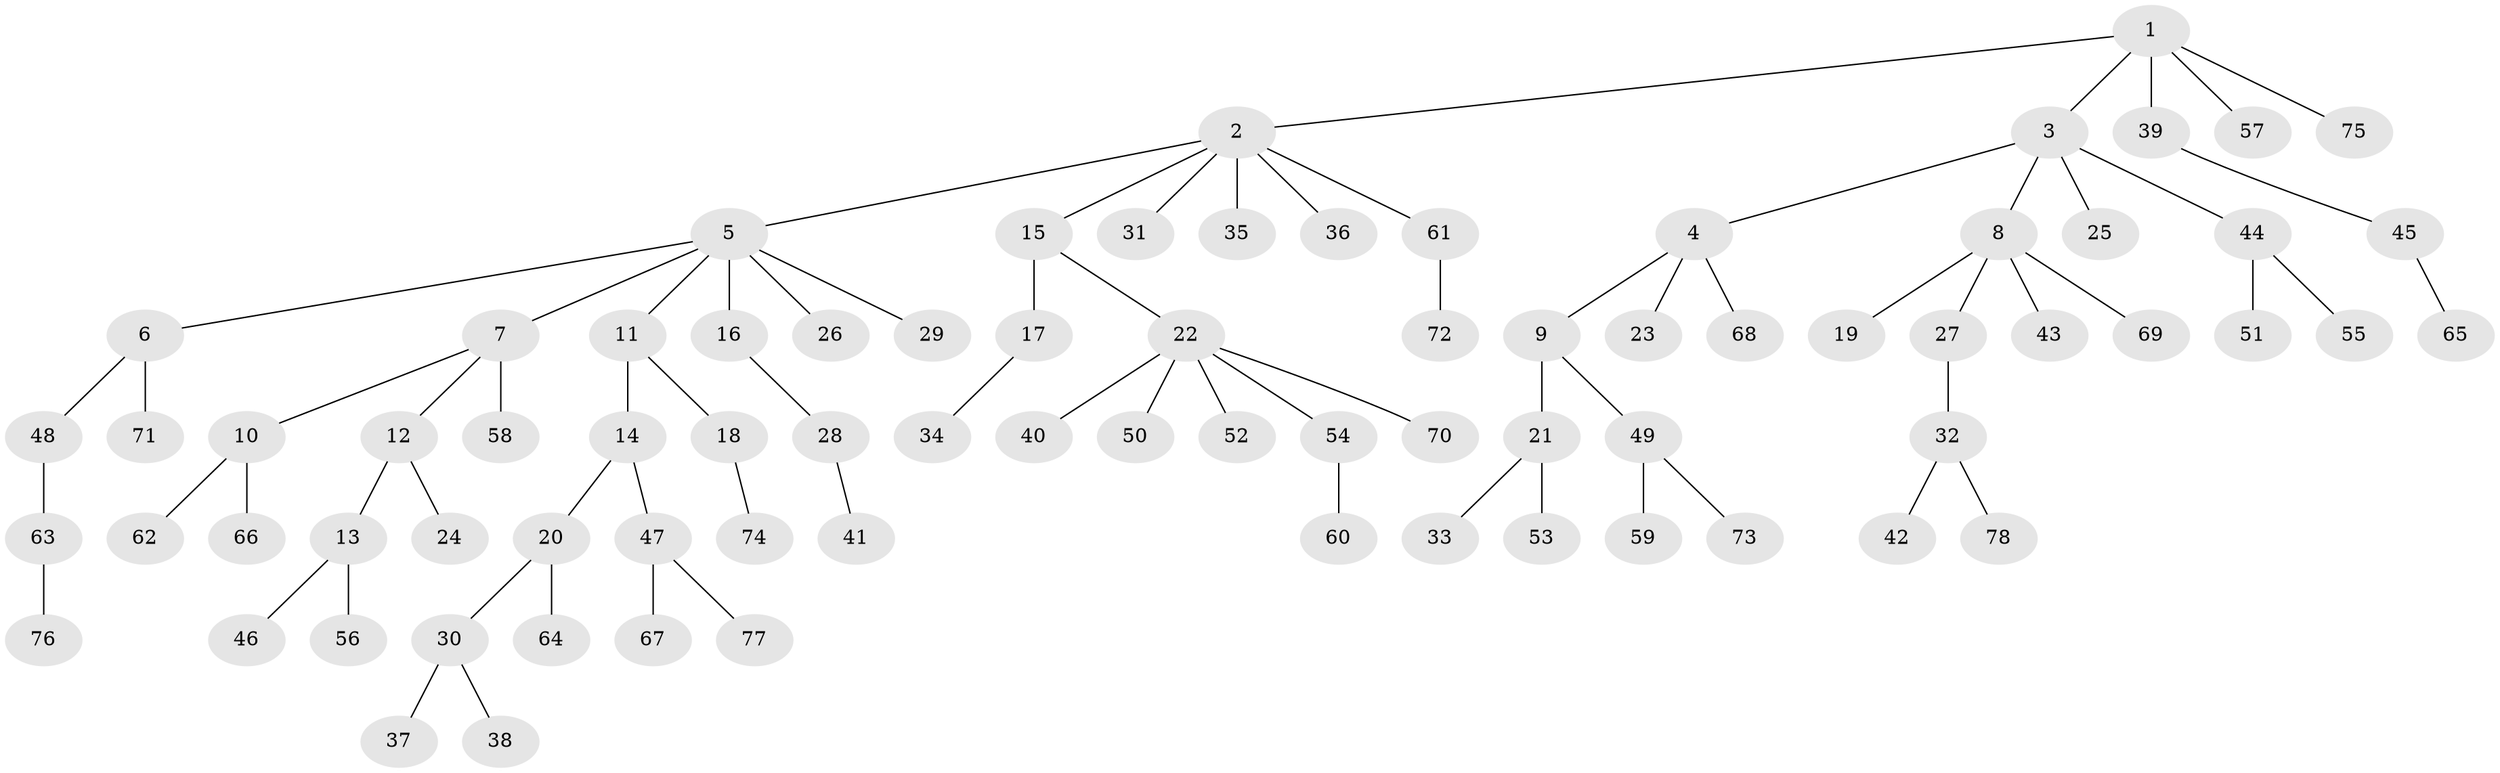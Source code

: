 // coarse degree distribution, {3: 0.08333333333333333, 4: 0.16666666666666666, 2: 0.25, 1: 0.5}
// Generated by graph-tools (version 1.1) at 2025/51/03/04/25 22:51:49]
// undirected, 78 vertices, 77 edges
graph export_dot {
  node [color=gray90,style=filled];
  1;
  2;
  3;
  4;
  5;
  6;
  7;
  8;
  9;
  10;
  11;
  12;
  13;
  14;
  15;
  16;
  17;
  18;
  19;
  20;
  21;
  22;
  23;
  24;
  25;
  26;
  27;
  28;
  29;
  30;
  31;
  32;
  33;
  34;
  35;
  36;
  37;
  38;
  39;
  40;
  41;
  42;
  43;
  44;
  45;
  46;
  47;
  48;
  49;
  50;
  51;
  52;
  53;
  54;
  55;
  56;
  57;
  58;
  59;
  60;
  61;
  62;
  63;
  64;
  65;
  66;
  67;
  68;
  69;
  70;
  71;
  72;
  73;
  74;
  75;
  76;
  77;
  78;
  1 -- 2;
  1 -- 3;
  1 -- 39;
  1 -- 57;
  1 -- 75;
  2 -- 5;
  2 -- 15;
  2 -- 31;
  2 -- 35;
  2 -- 36;
  2 -- 61;
  3 -- 4;
  3 -- 8;
  3 -- 25;
  3 -- 44;
  4 -- 9;
  4 -- 23;
  4 -- 68;
  5 -- 6;
  5 -- 7;
  5 -- 11;
  5 -- 16;
  5 -- 26;
  5 -- 29;
  6 -- 48;
  6 -- 71;
  7 -- 10;
  7 -- 12;
  7 -- 58;
  8 -- 19;
  8 -- 27;
  8 -- 43;
  8 -- 69;
  9 -- 21;
  9 -- 49;
  10 -- 62;
  10 -- 66;
  11 -- 14;
  11 -- 18;
  12 -- 13;
  12 -- 24;
  13 -- 46;
  13 -- 56;
  14 -- 20;
  14 -- 47;
  15 -- 17;
  15 -- 22;
  16 -- 28;
  17 -- 34;
  18 -- 74;
  20 -- 30;
  20 -- 64;
  21 -- 33;
  21 -- 53;
  22 -- 40;
  22 -- 50;
  22 -- 52;
  22 -- 54;
  22 -- 70;
  27 -- 32;
  28 -- 41;
  30 -- 37;
  30 -- 38;
  32 -- 42;
  32 -- 78;
  39 -- 45;
  44 -- 51;
  44 -- 55;
  45 -- 65;
  47 -- 67;
  47 -- 77;
  48 -- 63;
  49 -- 59;
  49 -- 73;
  54 -- 60;
  61 -- 72;
  63 -- 76;
}
